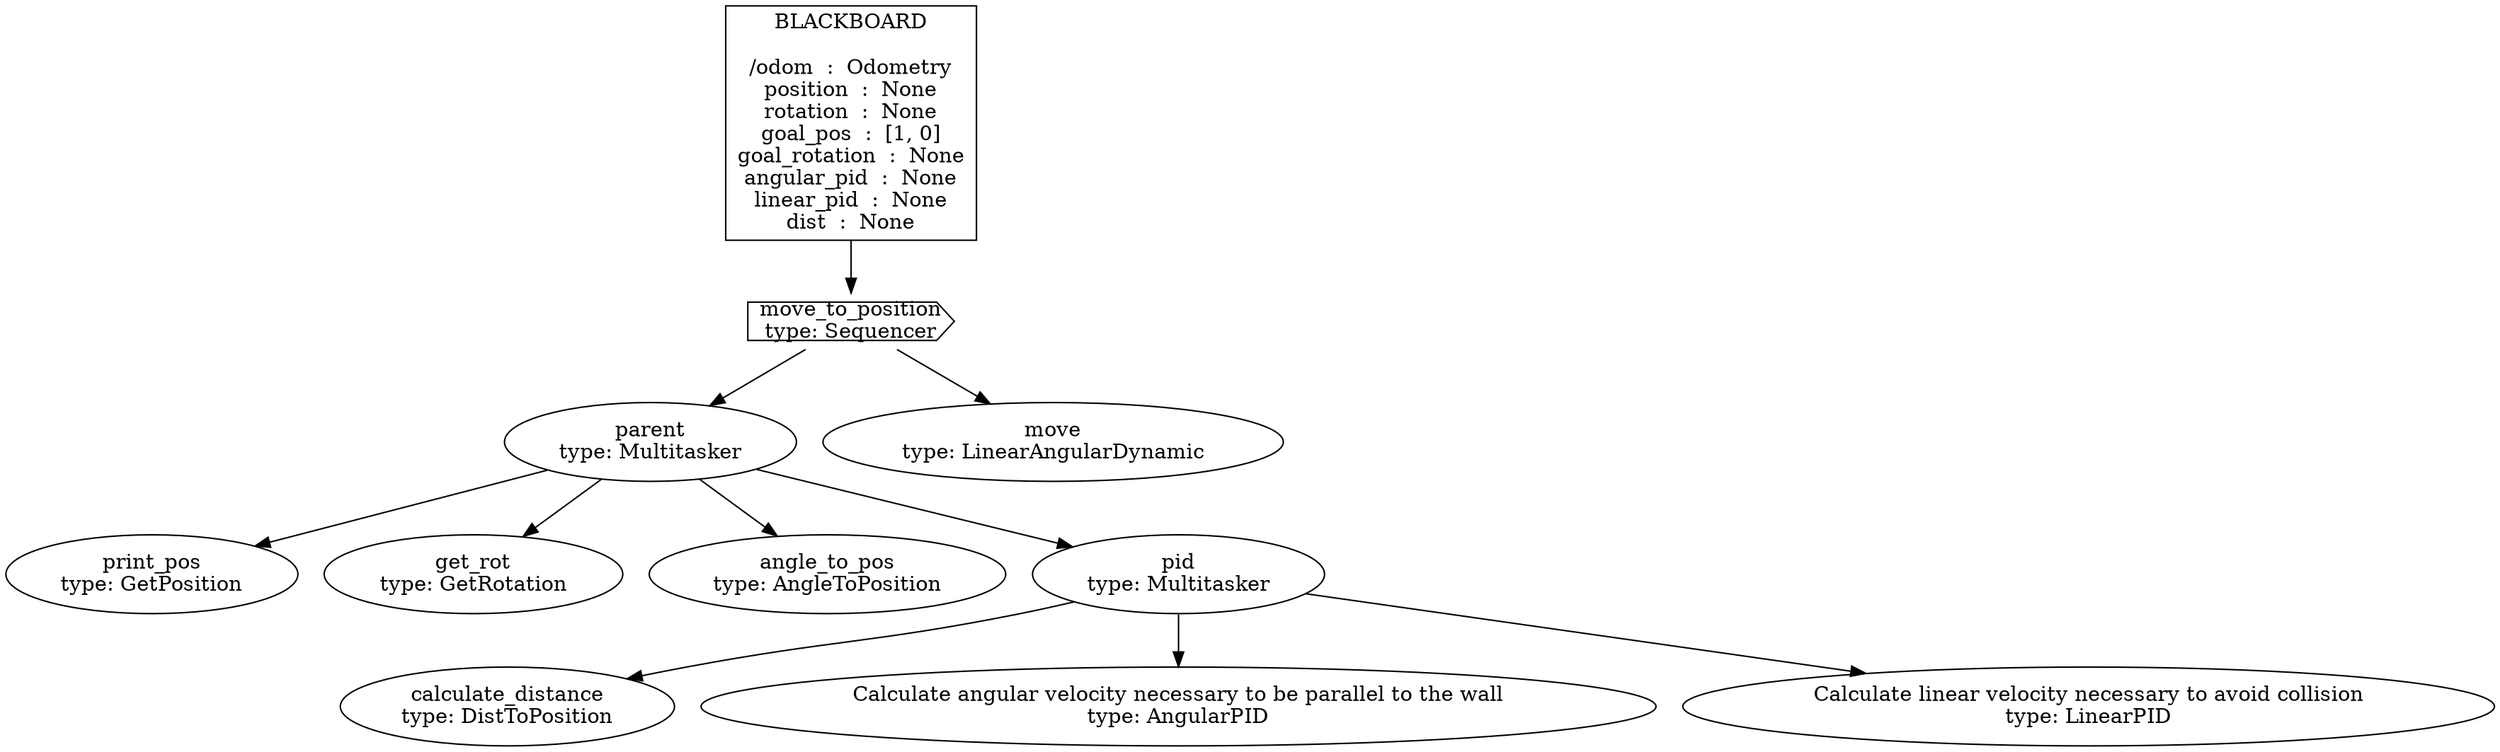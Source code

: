 // Behavior Tree
digraph {
	move_to_position [label="move_to_position
type: Sequencer" shape=cds]
	parent [label="parent
type: Multitasker" shape=oval]
	print_pos [label="print_pos
type: GetPosition" shape=oval]
	parent -> print_pos
	get_rot [label="get_rot
type: GetRotation" shape=oval]
	parent -> get_rot
	angle_to_pos [label="angle_to_pos
type: AngleToPosition" shape=oval]
	parent -> angle_to_pos
	pid [label="pid
type: Multitasker" shape=oval]
	calculate_distance [label="calculate_distance
type: DistToPosition" shape=oval]
	pid -> calculate_distance
	"Calculate angular velocity necessary to be parallel to the wall" [label="Calculate angular velocity necessary to be parallel to the wall
type: AngularPID" shape=oval]
	pid -> "Calculate angular velocity necessary to be parallel to the wall"
	"Calculate linear velocity necessary to avoid collision" [label="Calculate linear velocity necessary to avoid collision
type: LinearPID" shape=oval]
	pid -> "Calculate linear velocity necessary to avoid collision"
	parent -> pid
	move_to_position -> parent
	move [label="move
type: LinearAngularDynamic" shape=oval]
	move_to_position -> move
	Blackboard [label="BLACKBOARD

/odom  :  Odometry
position  :  None
rotation  :  None
goal_pos  :  [1, 0]
goal_rotation  :  None
angular_pid  :  None
linear_pid  :  None
dist  :  None
" shape=rectangle]
	Blackboard -> move_to_position
}
